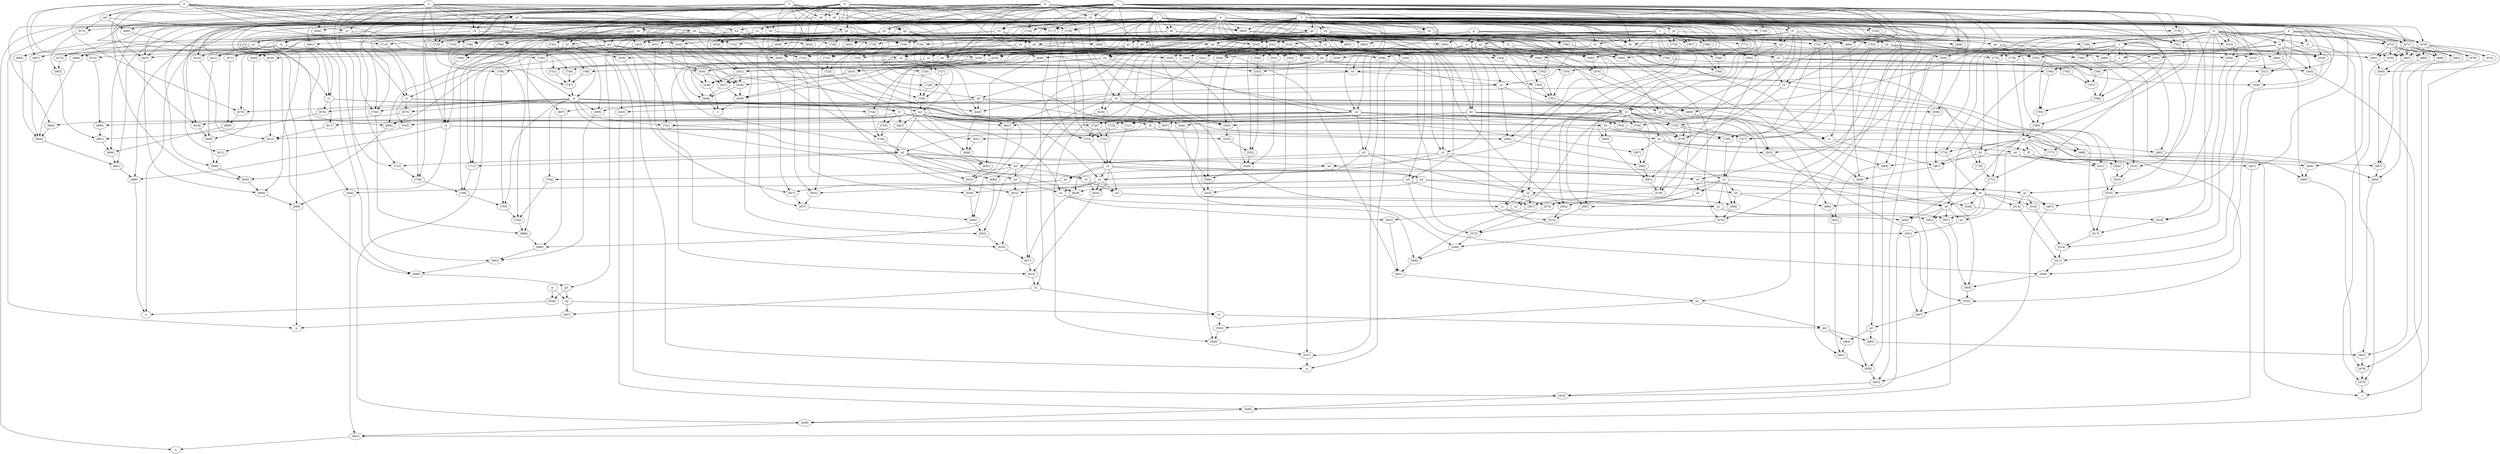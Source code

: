digraph g {
 n -> o
 "[658]" -> o
 "[660]" -> o
 n -> p
 "[597]" -> p
 "[599]" -> p
 "[535]" -> q
 "[537]" -> q
 "[536]" -> q
 j1 -> r
 "[473]" -> r
 "[475]" -> r
 t -> s
 d1 -> s
 d -> t
 h -> t
 n -> u
 "[441]" -> u
 "[438]" -> v
 "[439]" -> v
 "[440]" -> v
 l4 -> j1
 "[798]" -> j1
 "[799]" -> j1
 n -> g3
 "[688]" -> g3
 k -> k1
 f1 -> k1
 a -> h3
 l -> h3
 i -> m1
 k -> m1
 "[745]" -> i3
 "[747]" -> i3
 "[746]" -> i3
 l -> n1
 c3 -> n1
 a -> j3
 e -> j3
 i -> o1
 k -> o1
 i -> p1
 l -> p1
 i -> q1
 u3 -> q1
 a -> k3
 e -> k3
 a -> l3
 i3 -> l3
 i -> s1
 l4 -> s1
 c3 -> s1
 l -> t1
 x2 -> t1
 k -> r1
 l -> r1
 m1 -> r1
 i -> u1
 u3 -> u1
 a -> m3
 e -> m3
 a -> n3
 e -> n3
 m -> k2
 g3 -> k2
 n -> l2
 "[622]" -> l2
 "[724]" -> m2
 "[726]" -> m2
 "[725]" -> m2
 b -> n2
 f -> n2
 b -> o2
 f -> o2
 b -> p2
 f -> p2
 b -> q2
 f -> q2
 k2 -> v1
 l2 -> v1
 n -> w1
 "[561]" -> w1
 c -> x1
 l -> x1
 "[759]" -> y1
 "[761]" -> y1
 "[760]" -> y1
 c -> z1
 g -> z1
 c -> a2
 g -> a2
 v1 -> m0
 w1 -> m0
 n -> p0
 "[497]" -> p0
 d -> l1
 l -> l1
 "[778]" -> h1
 "[780]" -> h1
 "[779]" -> h1
 d -> b1
 h1 -> b1
 d -> d1
 h -> d1
 h1 -> n0
 e2 -> n0
 k -> o0
 q0 -> o0
 i -> q0
 j -> q0
 i -> r0
 j -> r0
 j -> s0
 k -> s0
 b4 -> t0
 "[772]" -> t0
 "[774]" -> t0
 e3 -> u0
 v2 -> u0
 k -> v0
 q0 -> v0
 j -> w0
 x2 -> w0
 j -> x0
 m1 -> x0
 c -> y0
 d3 -> y0
 t -> z0
 t0 -> z0
 y3 -> z0
 z3 -> z0
 v2 -> a1
 u2 -> a1
 w2 -> a1
 c -> c1
 y1 -> c1
 b3 -> c1
 z1 -> e1
 a2 -> e1
 t2 -> e1
 i -> f1
 j -> f1
 c -> g1
 v2 -> g1
 x3 -> g1
 y1 -> i1
 u2 -> i1
 z2 -> i1
 a -> d3
 b -> d3
 y1 -> e2
 f3 -> e2
 j -> b2
 l -> b2
 q1 -> b2
 o0 -> b2
 l -> c2
 o0 -> c2
 r0 -> c2
 j -> d2
 u3 -> d2
 h1 -> f2
 c1 -> f2
 k -> g2
 l -> g2
 q0 -> g2
 f1 -> g2
 h1 -> h2
 z0 -> h2
 k -> i2
 f1 -> i2
 g2 -> i2
 q0 -> j2
 l4 -> j2
 n -> b4
 u3 -> b4
 j -> c4
 n -> c4
 p1 -> c4
 i -> v3
 j -> v3
 q3 -> e3
 r3 -> e3
 "[756]" -> v2
 "[757]" -> v2
 "[758]" -> v2
 i -> x2
 k -> x2
 k -> y3
 c4 -> y3
 j -> z3
 n -> z3
 u1 -> z3
 a2 -> u2
 v2 -> u2
 y3 -> u2
 z3 -> u2
 r3 -> w2
 s3 -> w2
 t3 -> w2
 b -> b3
 l3 -> b3
 m2 -> b3
 k3 -> t2
 p2 -> t2
 q2 -> t2
 b -> x3
 r3 -> x3
 a4 -> x3
 n -> d4
 "[802]" -> d4
 "[803]" -> d4
 k -> e4
 n -> e4
 v3 -> e4
 l4 -> e4
 k -> f4
 l -> f4
 q0 -> f4
 f1 -> f4
 c -> g4
 g -> g4
 j4 -> g4
 k -> u3
 l -> u3
 m2 -> z2
 p3 -> z2
 s3 -> z2
 k -> l4
 l -> l4
 i -> c3
 k -> c3
 j -> r2
 l -> r2
 j -> s2
 k -> s2
 p1 -> s2
 y1 -> y2
 u2 -> y2
 v2 -> a3
 x3 -> a3
 i3 -> f3
 m2 -> f3
 n -> h4
 d2 -> h4
 k4 -> h4
 j -> i4
 l -> i4
 n -> i4
 m1 -> i4
 n3 -> j4
 n2 -> j4
 o2 -> j4
 r3 -> o3
 a4 -> o3
 i3 -> p3
 w3 -> p3
 b4 -> q3
 "[739]" -> q3
 "[741]" -> q3
 "[721]" -> r3
 "[722]" -> r3
 "[723]" -> r3
 q2 -> s3
 y3 -> s3
 z3 -> s3
 r3 -> s3
 q3 -> t3
 w3 -> t3
 k3 -> w3
 y3 -> w3
 z3 -> w3
 q3 -> w3
 j -> k4
 n -> k4
 q1 -> k4
 f4 -> k4
 a -> a4
 q3 -> a4
 e -> "[430]"
 f -> "[430]"
 g -> "[430]"
 s -> "[430]"
 e -> "[431]"
 f -> "[431]"
 g -> "[431]"
 s -> "[431]"
 j3 -> "[432]"
 k3 -> "[432]"
 p2 -> "[432]"
 q2 -> "[432]"
 z1 -> "[433]"
 a2 -> "[433]"
 y0 -> "[433]"
 z1 -> "[434]"
 a2 -> "[434]"
 y0 -> "[434]"
 d3 -> "[434]"
 z1 -> "[435]"
 a2 -> "[435]"
 y0 -> "[435]"
 d3 -> "[435]"
 "[430]" -> "[436]"
 "[431]" -> "[436]"
 "[432]" -> "[436]"
 "[433]" -> "[436]"
 "[430]" -> "[437]"
 "[431]" -> "[437]"
 "[432]" -> "[437]"
 "[433]" -> "[437]"
 "[430]" -> "[438]"
 "[431]" -> "[438]"
 "[432]" -> "[438]"
 "[433]" -> "[438]"
 "[434]" -> "[439]"
 "[435]" -> "[439]"
 "[436]" -> "[439]"
 "[437]" -> "[439]"
 "[434]" -> "[440]"
 "[435]" -> "[440]"
 "[436]" -> "[440]"
 "[437]" -> "[440]"
 "[444]" -> "[441]"
 "[446]" -> "[441]"
 "[445]" -> "[441]"
 l -> "[444]"
 w0 -> "[444]"
 t -> "[445]"
 d1 -> "[445]"
 e1 -> "[445]"
 o0 -> "[446]"
 "[447]" -> "[446]"
 "[449]" -> "[446]"
 l -> "[447]"
 n0 -> "[447]"
 "[450]" -> "[449]"
 "[452]" -> "[449]"
 "[451]" -> "[449]"
 l -> "[450]"
 x0 -> "[450]"
 t0 -> "[451]"
 z0 -> "[451]"
 a1 -> "[451]"
 "[453]" -> "[452]"
 "[455]" -> "[452]"
 "[454]" -> "[452]"
 i -> "[453]"
 l -> "[453]"
 s0 -> "[453]"
 h1 -> "[454]"
 z0 -> "[454]"
 i1 -> "[454]"
 "[456]" -> "[455]"
 "[458]" -> "[455]"
 "[457]" -> "[455]"
 i -> "[456]"
 l -> "[456]"
 s0 -> "[456]"
 d -> "[457]"
 t0 -> "[457]"
 g1 -> "[457]"
 l -> "[458]"
 "[459]" -> "[458]"
 "[461]" -> "[458]"
 "[467]" -> "[459]"
 "[469]" -> "[459]"
 "[468]" -> "[459]"
 l -> "[461]"
 "[462]" -> "[461]"
 "[464]" -> "[461]"
 "[465]" -> "[462]"
 "[466]" -> "[462]"
 m0 -> "[464]"
 p0 -> "[464]"
 k -> "[465]"
 n0 -> "[465]"
 r0 -> "[465]"
 q0 -> "[466]"
 t0 -> "[466]"
 u0 -> "[466]"
 d -> "[467]"
 h1 -> "[467]"
 b1 -> "[467]"
 c1 -> "[467]"
 k -> "[468]"
 q0 -> "[468]"
 f1 -> "[468]"
 d -> "[469]"
 v0 -> "[469]"
 y0 -> "[469]"
 d -> "[470]"
 h -> "[470]"
 j -> "[470]"
 n -> "[470]"
 d -> "[471]"
 h -> "[471]"
 j -> "[471]"
 n -> "[471]"
 h -> "[472]"
 j -> "[472]"
 n -> "[472]"
 "[470]" -> "[473]"
 "[471]" -> "[473]"
 l1 -> "[475]"
 "[476]" -> "[475]"
 "[478]" -> "[475]"
 k1 -> "[476]"
 "[470]" -> "[476]"
 "[471]" -> "[476]"
 "[472]" -> "[476]"
 "[479]" -> "[478]"
 "[481]" -> "[478]"
 "[480]" -> "[478]"
 "[470]" -> "[479]"
 "[471]" -> "[479]"
 "[472]" -> "[479]"
 "[494]" -> "[480]"
 "[495]" -> "[480]"
 "[496]" -> "[480]"
 "[482]" -> "[481]"
 "[484]" -> "[481]"
 "[483]" -> "[481]"
 "[470]" -> "[482]"
 "[471]" -> "[482]"
 "[472]" -> "[482]"
 m0 -> "[483]"
 p0 -> "[483]"
 "[485]" -> "[484]"
 "[487]" -> "[484]"
 "[486]" -> "[484]"
 m1 -> "[485]"
 h1 -> "[485]"
 "[470]" -> "[486]"
 "[471]" -> "[486]"
 "[472]" -> "[486]"
 "[488]" -> "[487]"
 "[490]" -> "[487]"
 "[489]" -> "[487]"
 s1 -> "[488]"
 r1 -> "[488]"
 h1 -> "[488]"
 "[470]" -> "[489]"
 "[471]" -> "[489]"
 "[472]" -> "[489]"
 "[470]" -> "[490]"
 "[491]" -> "[490]"
 "[493]" -> "[490]"
 t1 -> "[491]"
 u1 -> "[491]"
 "[471]" -> "[491]"
 "[472]" -> "[491]"
 p1 -> "[493]"
 "[470]" -> "[493]"
 "[471]" -> "[493]"
 "[472]" -> "[493]"
 q1 -> "[494]"
 d1 -> "[494]"
 o1 -> "[495]"
 b1 -> "[495]"
 t -> "[496]"
 n1 -> "[496]"
 "[500]" -> "[497]"
 "[502]" -> "[497]"
 "[501]" -> "[497]"
 i -> "[500]"
 d2 -> "[500]"
 i1 -> "[501]"
 h2 -> "[501]"
 h1 -> "[502]"
 "[503]" -> "[502]"
 "[505]" -> "[502]"
 l -> "[503]"
 x0 -> "[503]"
 e2 -> "[503]"
 c2 -> "[503]"
 "[506]" -> "[505]"
 "[508]" -> "[505]"
 "[507]" -> "[505]"
 l -> "[506]"
 x0 -> "[506]"
 t0 -> "[507]"
 z0 -> "[507]"
 a1 -> "[507]"
 w0 -> "[508]"
 "[509]" -> "[508]"
 "[511]" -> "[508]"
 e1 -> "[509]"
 "[529]" -> "[509]"
 "[531]" -> "[509]"
 "[512]" -> "[511]"
 "[514]" -> "[511]"
 "[513]" -> "[511]"
 d -> "[512]"
 i -> "[512]"
 d2 -> "[512]"
 t0 -> "[513]"
 g1 -> "[513]"
 "[515]" -> "[514]"
 "[517]" -> "[514]"
 "[516]" -> "[514]"
 d -> "[515]"
 l -> "[515]"
 f1 -> "[515]"
 t0 -> "[516]"
 g1 -> "[516]"
 v0 -> "[517]"
 "[518]" -> "[517]"
 "[520]" -> "[517]"
 l -> "[518]"
 "[526]" -> "[518]"
 "[528]" -> "[518]"
 d -> "[520]"
 "[521]" -> "[520]"
 "[523]" -> "[520]"
 f2 -> "[521]"
 i2 -> "[521]"
 j2 -> "[521]"
 "[524]" -> "[523]"
 "[525]" -> "[523]"
 n0 -> "[524]"
 b2 -> "[524]"
 d -> "[525]"
 f2 -> "[525]"
 g2 -> "[525]"
 t0 -> "[526]"
 u0 -> "[526]"
 d -> "[528]"
 l -> "[528]"
 l1 -> "[528]"
 y0 -> "[528]"
 l -> "[529]"
 t -> "[529]"
 d1 -> "[529]"
 d -> "[531]"
 h -> "[531]"
 l -> "[531]"
 e1 -> "[531]"
 c -> "[532]"
 g -> "[532]"
 j -> "[532]"
 n -> "[532]"
 c -> "[533]"
 g -> "[533]"
 j -> "[533]"
 n -> "[533]"
 c -> "[534]"
 g -> "[534]"
 j -> "[534]"
 n -> "[534]"
 k1 -> "[535]"
 x1 -> "[535]"
 "[532]" -> "[536]"
 "[533]" -> "[536]"
 "[538]" -> "[537]"
 "[540]" -> "[537]"
 "[539]" -> "[537]"
 n1 -> "[538]"
 q1 -> "[538]"
 z1 -> "[538]"
 a2 -> "[538]"
 "[532]" -> "[539]"
 "[533]" -> "[539]"
 "[534]" -> "[539]"
 "[541]" -> "[540]"
 "[543]" -> "[540]"
 "[542]" -> "[540]"
 "[532]" -> "[541]"
 "[533]" -> "[541]"
 "[534]" -> "[541]"
 v1 -> "[542]"
 w1 -> "[542]"
 "[544]" -> "[543]"
 "[546]" -> "[543]"
 "[545]" -> "[543]"
 m1 -> "[544]"
 y1 -> "[544]"
 "[532]" -> "[545]"
 "[533]" -> "[545]"
 "[534]" -> "[545]"
 "[547]" -> "[546]"
 "[549]" -> "[546]"
 "[548]" -> "[546]"
 s1 -> "[547]"
 r1 -> "[547]"
 y1 -> "[547]"
 "[532]" -> "[548]"
 "[533]" -> "[548]"
 "[534]" -> "[548]"
 "[550]" -> "[549]"
 "[552]" -> "[549]"
 "[551]" -> "[549]"
 p1 -> "[550]"
 "[532]" -> "[550]"
 "[533]" -> "[551]"
 "[534]" -> "[551]"
 "[532]" -> "[552]"
 "[553]" -> "[552]"
 "[555]" -> "[552]"
 "[558]" -> "[553]"
 "[560]" -> "[553]"
 "[559]" -> "[553]"
 j1 -> "[555]"
 "[556]" -> "[555]"
 o1 -> "[556]"
 y1 -> "[556]"
 "[532]" -> "[556]"
 "[534]" -> "[556]"
 "[533]" -> "[558]"
 "[534]" -> "[558]"
 u1 -> "[559]"
 x1 -> "[559]"
 t1 -> "[560]"
 "[533]" -> "[560]"
 "[534]" -> "[560]"
 "[564]" -> "[561]"
 "[566]" -> "[561]"
 "[565]" -> "[561]"
 o1 -> "[564]"
 r2 -> "[564]"
 z2 -> "[565]"
 y2 -> "[565]"
 s2 -> "[566]"
 "[567]" -> "[566]"
 "[569]" -> "[566]"
 v2 -> "[567]"
 u2 -> "[567]"
 w2 -> "[567]"
 v0 -> "[569]"
 "[570]" -> "[569]"
 "[572]" -> "[569]"
 l -> "[570]"
 "[594]" -> "[570]"
 "[596]" -> "[570]"
 r2 -> "[572]"
 "[573]" -> "[572]"
 "[575]" -> "[572]"
 "[591]" -> "[573]"
 "[592]" -> "[573]"
 "[593]" -> "[573]"
 w0 -> "[575]"
 "[576]" -> "[575]"
 "[578]" -> "[575]"
 t2 -> "[576]"
 "[588]" -> "[576]"
 "[590]" -> "[576]"
 c -> "[578]"
 "[579]" -> "[578]"
 "[581]" -> "[578]"
 y1 -> "[579]"
 i2 -> "[579]"
 j2 -> "[579]"
 b3 -> "[579]"
 "[582]" -> "[581]"
 "[584]" -> "[581]"
 "[583]" -> "[581]"
 c -> "[582]"
 g2 -> "[582]"
 y1 -> "[583]"
 b3 -> "[583]"
 y1 -> "[584]"
 "[585]" -> "[584]"
 "[587]" -> "[584]"
 l -> "[585]"
 x0 -> "[585]"
 c2 -> "[585]"
 f3 -> "[585]"
 e2 -> "[587]"
 b2 -> "[587]"
 l -> "[588]"
 z1 -> "[588]"
 a2 -> "[588]"
 c -> "[590]"
 g -> "[590]"
 t2 -> "[590]"
 c -> "[591]"
 i -> "[591]"
 a3 -> "[591]"
 c -> "[592]"
 c3 -> "[592]"
 a3 -> "[592]"
 g -> "[593]"
 x2 -> "[593]"
 u0 -> "[594]"
 e3 -> "[594]"
 v2 -> "[594]"
 l -> "[596]"
 x1 -> "[596]"
 y0 -> "[596]"
 d3 -> "[596]"
 k2 -> "[597]"
 l2 -> "[597]"
 n -> "[599]"
 j1 -> "[599]"
 "[600]" -> "[599]"
 l -> "[600]"
 "[603]" -> "[600]"
 "[605]" -> "[600]"
 b -> "[603]"
 j -> "[603]"
 k1 -> "[603]"
 n2 -> "[603]"
 f -> "[605]"
 "[606]" -> "[605]"
 "[608]" -> "[605]"
 j -> "[606]"
 m1 -> "[606]"
 p1 -> "[606]"
 m2 -> "[606]"
 j -> "[608]"
 "[609]" -> "[608]"
 "[611]" -> "[608]"
 "[619]" -> "[609]"
 "[620]" -> "[609]"
 "[621]" -> "[609]"
 j -> "[611]"
 "[612]" -> "[611]"
 "[615]" -> "[612]"
 "[616]" -> "[612]"
 "[617]" -> "[612]"
 "[618]" -> "[612]"
 r1 -> "[615]"
 m2 -> "[615]"
 t1 -> "[616]"
 o2 -> "[616]"
 s1 -> "[617]"
 m2 -> "[617]"
 f -> "[618]"
 u1 -> "[618]"
 b -> "[619]"
 o1 -> "[619]"
 m2 -> "[619]"
 q1 -> "[620]"
 p2 -> "[620]"
 n1 -> "[621]"
 q2 -> "[621]"
 s2 -> "[622]"
 "[625]" -> "[622]"
 "[627]" -> "[622]"
 r3 -> "[625]"
 s3 -> "[625]"
 t3 -> "[625]"
 "[628]" -> "[627]"
 "[630]" -> "[627]"
 "[629]" -> "[627]"
 l -> "[628]"
 v0 -> "[628]"
 e3 -> "[629]"
 q3 -> "[629]"
 r3 -> "[629]"
 "[631]" -> "[630]"
 "[633]" -> "[630]"
 "[632]" -> "[630]"
 o1 -> "[631]"
 r2 -> "[631]"
 m2 -> "[632]"
 p3 -> "[632]"
 s3 -> "[632]"
 v0 -> "[633]"
 "[634]" -> "[633]"
 "[636]" -> "[633]"
 b -> "[634]"
 l -> "[634]"
 h3 -> "[634]"
 d3 -> "[634]"
 r2 -> "[636]"
 "[637]" -> "[636]"
 "[639]" -> "[636]"
 "[655]" -> "[637]"
 "[656]" -> "[637]"
 "[657]" -> "[637]"
 w0 -> "[639]"
 "[640]" -> "[639]"
 "[642]" -> "[639]"
 k3 -> "[640]"
 "[652]" -> "[640]"
 "[654]" -> "[640]"
 b -> "[642]"
 "[643]" -> "[642]"
 "[645]" -> "[642]"
 l3 -> "[643]"
 m2 -> "[643]"
 i2 -> "[643]"
 j2 -> "[643]"
 "[646]" -> "[645]"
 "[648]" -> "[645]"
 "[647]" -> "[645]"
 b -> "[646]"
 g2 -> "[646]"
 l3 -> "[647]"
 m2 -> "[647]"
 m2 -> "[648]"
 "[649]" -> "[648]"
 "[651]" -> "[648]"
 l -> "[649]"
 i3 -> "[649]"
 x0 -> "[649]"
 c2 -> "[649]"
 b2 -> "[651]"
 f3 -> "[651]"
 l -> "[652]"
 p2 -> "[652]"
 q2 -> "[652]"
 b -> "[654]"
 f -> "[654]"
 k3 -> "[654]"
 o2 -> "[654]"
 b -> "[655]"
 i -> "[655]"
 o3 -> "[655]"
 f -> "[656]"
 x2 -> "[656]"
 b -> "[657]"
 c3 -> "[657]"
 o3 -> "[657]"
 m -> "[658]"
 g3 -> "[658]"
 n -> "[660]"
 j1 -> "[660]"
 "[661]" -> "[660]"
 j -> "[661]"
 "[664]" -> "[661]"
 "[666]" -> "[661]"
 "[684]" -> "[664]"
 "[685]" -> "[664]"
 "[686]" -> "[664]"
 "[687]" -> "[664]"
 j -> "[666]"
 "[667]" -> "[666]"
 "[669]" -> "[666]"
 "[676]" -> "[667]"
 "[683]" -> "[667]"
 "[680]" -> "[667]"
 "[670]" -> "[669]"
 "[671]" -> "[669]"
 e -> "[670]"
 m1 -> "[670]"
 i3 -> "[670]"
 k1 -> "[671]"
 h3 -> "[671]"
 t1 -> "[672]"
 n3 -> "[672]"
 l -> "[673]"
 m3 -> "[673]"
 e -> "[674]"
 u1 -> "[674]"
 i3 -> "[675]"
 r1 -> "[675]"
 i3 -> "[676]"
 s1 -> "[676]"
 "[674]" -> "[680]"
 "[675]" -> "[680]"
 "[672]" -> "[683]"
 "[673]" -> "[683]"
 o1 -> "[684]"
 l3 -> "[684]"
 n1 -> "[685]"
 k3 -> "[685]"
 j3 -> "[686]"
 q1 -> "[686]"
 e -> "[687]"
 p1 -> "[687]"
 "[691]" -> "[688]"
 "[693]" -> "[688]"
 "[692]" -> "[688]"
 k -> "[691]"
 v3 -> "[691]"
 m3 -> "[692]"
 n3 -> "[692]"
 "[694]" -> "[693]"
 "[696]" -> "[693]"
 "[695]" -> "[693]"
 a -> "[694]"
 l -> "[694]"
 k1 -> "[695]"
 i3 -> "[695]"
 v0 -> "[695]"
 "[697]" -> "[696]"
 "[699]" -> "[696]"
 "[698]" -> "[696]"
 l -> "[697]"
 x0 -> "[697]"
 q3 -> "[698]"
 w3 -> "[698]"
 m1 -> "[699]"
 "[700]" -> "[699]"
 "[702]" -> "[699]"
 a -> "[700]"
 j -> "[700]"
 l -> "[700]"
 i3 -> "[700]"
 "[703]" -> "[702]"
 "[705]" -> "[702]"
 "[704]" -> "[702]"
 i -> "[703]"
 k -> "[703]"
 r2 -> "[703]"
 i3 -> "[704]"
 w3 -> "[704]"
 i3 -> "[705]"
 "[706]" -> "[705]"
 "[708]" -> "[705]"
 b2 -> "[706]"
 "[715]" -> "[706]"
 r2 -> "[708]"
 "[709]" -> "[708]"
 "[711]" -> "[708]"
 i -> "[709]"
 "[712]" -> "[709]"
 "[714]" -> "[709]"
 q0 -> "[711]"
 u3 -> "[711]"
 q3 -> "[711]"
 a -> "[712]"
 k -> "[712]"
 q3 -> "[712]"
 e -> "[714]"
 x2 -> "[714]"
 a -> "[715]"
 k -> "[715]"
 l -> "[715]"
 q0 -> "[715]"
 b -> "[717]"
 f -> "[717]"
 i -> "[717]"
 j -> "[717]"
 b -> "[718]"
 i -> "[718]"
 j -> "[718]"
 m2 -> "[719]"
 b4 -> "[719]"
 c4 -> "[719]"
 m2 -> "[720]"
 f1 -> "[720]"
 b4 -> "[720]"
 c4 -> "[720]"
 m2 -> "[721]"
 f1 -> "[721]"
 b4 -> "[721]"
 c4 -> "[721]"
 "[717]" -> "[722]"
 "[718]" -> "[722]"
 "[719]" -> "[722]"
 "[720]" -> "[722]"
 "[717]" -> "[723]"
 "[718]" -> "[723]"
 "[719]" -> "[723]"
 "[720]" -> "[723]"
 i -> "[724]"
 n -> "[724]"
 j -> "[725]"
 "[731]" -> "[725]"
 "[733]" -> "[725]"
 "[727]" -> "[726]"
 "[728]" -> "[726]"
 "[729]" -> "[726]"
 "[730]" -> "[726]"
 b -> "[727]"
 i4 -> "[727]"
 q2 -> "[728]"
 h4 -> "[728]"
 f -> "[729]"
 d4 -> "[729]"
 p2 -> "[730]"
 e4 -> "[730]"
 n3 -> "[731]"
 "[736]" -> "[731]"
 "[738]" -> "[731]"
 "[734]" -> "[733]"
 "[735]" -> "[733]"
 n3 -> "[734]"
 q2 -> "[734]"
 u3 -> "[734]"
 h3 -> "[735]"
 s0 -> "[735]"
 n2 -> "[736]"
 o2 -> "[736]"
 u3 -> "[736]"
 n3 -> "[738]"
 p2 -> "[738]"
 "[742]" -> "[739]"
 "[743]" -> "[739]"
 "[744]" -> "[739]"
 a -> "[741]"
 i3 -> "[741]"
 c4 -> "[741]"
 k3 -> "[742]"
 v3 -> "[742]"
 l3 -> "[743]"
 q0 -> "[743]"
 i3 -> "[744]"
 f1 -> "[744]"
 n -> "[745]"
 r0 -> "[745]"
 m3 -> "[746]"
 n3 -> "[746]"
 u3 -> "[746]"
 "[748]" -> "[747]"
 "[749]" -> "[747]"
 "[750]" -> "[747]"
 "[751]" -> "[747]"
 k3 -> "[748]"
 k4 -> "[748]"
 e -> "[749]"
 d4 -> "[749]"
 j3 -> "[750]"
 e4 -> "[750]"
 a -> "[751]"
 i4 -> "[751]"
 c -> "[752]"
 g -> "[752]"
 i -> "[752]"
 j -> "[752]"
 c -> "[753]"
 i -> "[753]"
 j -> "[753]"
 y1 -> "[754]"
 b4 -> "[754]"
 c4 -> "[754]"
 y1 -> "[755]"
 f1 -> "[755]"
 b4 -> "[755]"
 c4 -> "[755]"
 y1 -> "[756]"
 f1 -> "[756]"
 b4 -> "[756]"
 c4 -> "[756]"
 "[752]" -> "[757]"
 "[753]" -> "[757]"
 "[754]" -> "[757]"
 "[755]" -> "[757]"
 "[752]" -> "[758]"
 "[753]" -> "[758]"
 "[754]" -> "[758]"
 "[755]" -> "[758]"
 i -> "[759]"
 n -> "[759]"
 "[766]" -> "[760]"
 "[768]" -> "[760]"
 "[767]" -> "[760]"
 "[762]" -> "[761]"
 "[763]" -> "[761]"
 "[764]" -> "[761]"
 "[765]" -> "[761]"
 g -> "[762]"
 d4 -> "[762]"
 c -> "[763]"
 i4 -> "[763]"
 z1 -> "[764]"
 e4 -> "[764]"
 a2 -> "[765]"
 h4 -> "[765]"
 g -> "[766]"
 u3 -> "[766]"
 c -> "[767]"
 j -> "[767]"
 j4 -> "[767]"
 "[769]" -> "[768]"
 "[771]" -> "[768]"
 "[770]" -> "[768]"
 g -> "[769]"
 j -> "[769]"
 c -> "[770]"
 j4 -> "[770]"
 b -> "[771]"
 l -> "[771]"
 s0 -> "[771]"
 "[775]" -> "[772]"
 "[776]" -> "[772]"
 "[777]" -> "[772]"
 d -> "[774]"
 h1 -> "[774]"
 c4 -> "[774]"
 t -> "[775]"
 v3 -> "[775]"
 b1 -> "[776]"
 q0 -> "[776]"
 h1 -> "[777]"
 f1 -> "[777]"
 t -> "[778]"
 d2 -> "[778]"
 i -> "[779]"
 n -> "[779]"
 "[781]" -> "[780]"
 "[783]" -> "[780]"
 "[782]" -> "[780]"
 d -> "[781]"
 i -> "[781]"
 k -> "[781]"
 n -> "[781]"
 j -> "[782]"
 l -> "[782]"
 n -> "[783]"
 "[784]" -> "[783]"
 "[786]" -> "[783]"
 i -> "[784]"
 "[787]" -> "[784]"
 "[789]" -> "[784]"
 h -> "[786]"
 d1 -> "[786]"
 d4 -> "[786]"
 e4 -> "[786]"
 j -> "[787]"
 "[790]" -> "[787]"
 "[792]" -> "[787]"
 t -> "[789]"
 f4 -> "[789]"
 g4 -> "[790]"
 "[795]" -> "[790]"
 "[797]" -> "[790]"
 "[793]" -> "[792]"
 "[794]" -> "[792]"
 t -> "[793]"
 g4 -> "[793]"
 u3 -> "[793]"
 x1 -> "[794]"
 s0 -> "[794]"
 d -> "[795]"
 h -> "[795]"
 u3 -> "[795]"
 d1 -> "[797]"
 g4 -> "[797]"
 n -> "[798]"
 q0 -> "[798]"
 n -> "[799]"
 p1 -> "[799]"
 s0 -> "[799]"
 j -> "[800]"
 l -> "[800]"
 n -> "[800]"
 o1 -> "[800]"
 q0 -> "[802]"
 r0 -> "[802]"
 u3 -> "[802]"
 "[800]" -> "[802]"
 q0 -> "[803]"
 u3 -> "[803]"
 "[800]" -> "[803]"
}
